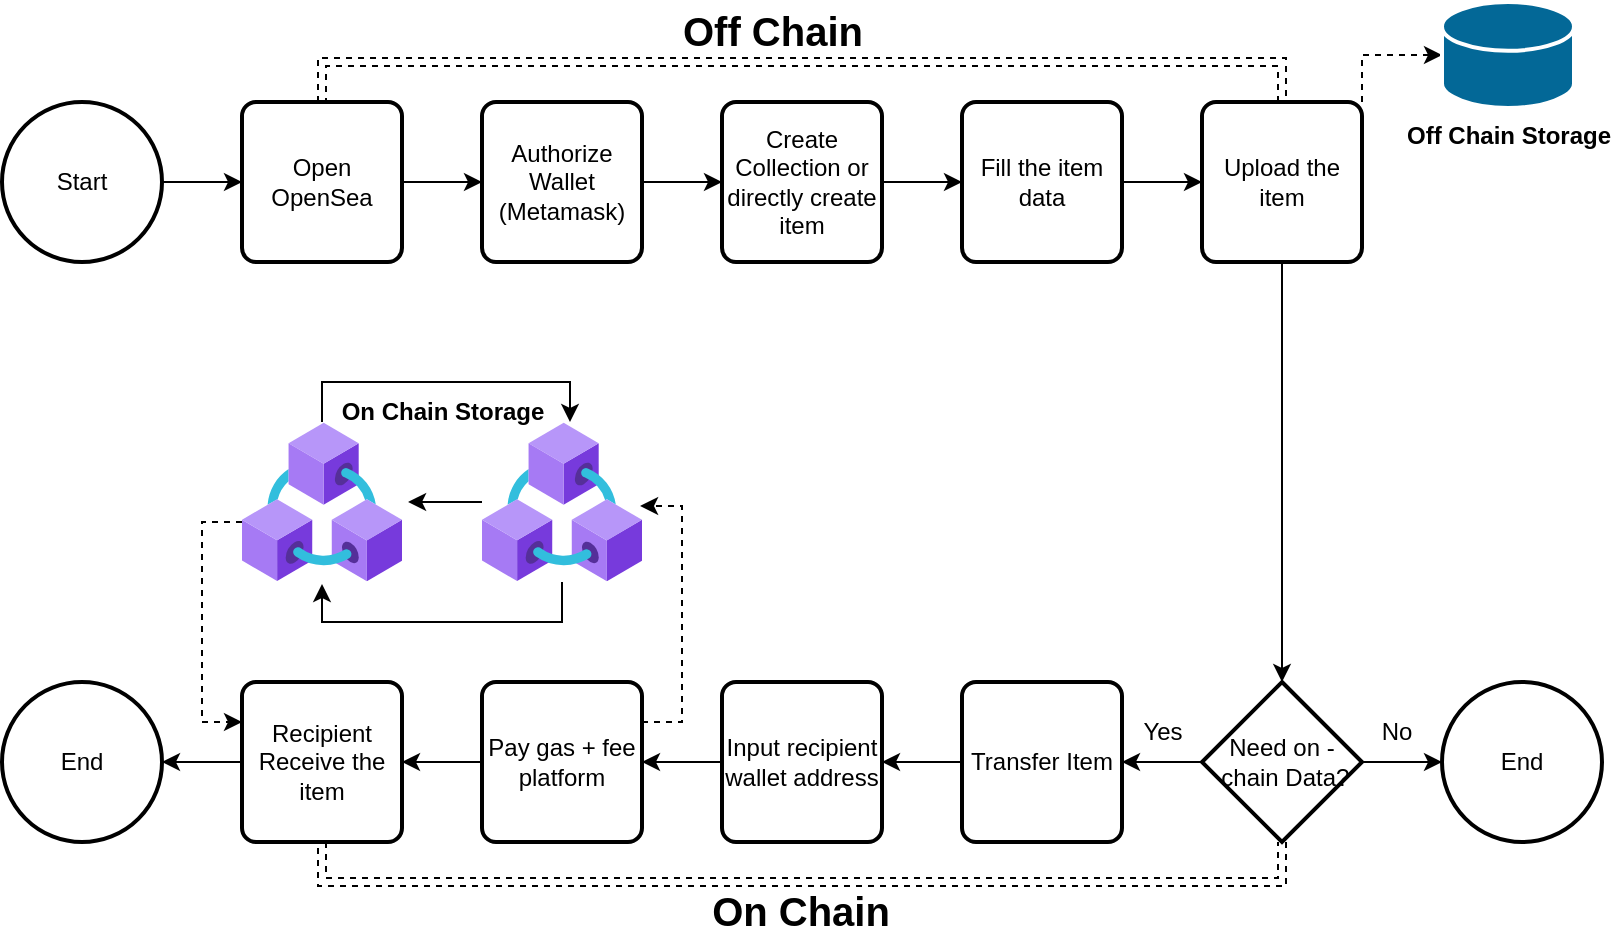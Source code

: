 <mxfile version="20.7.2" type="github">
  <diagram id="FpP51rt_VTiQ8rhDy_tV" name="Page-1">
    <mxGraphModel dx="880" dy="444" grid="1" gridSize="10" guides="1" tooltips="1" connect="1" arrows="1" fold="1" page="1" pageScale="1" pageWidth="850" pageHeight="1100" math="0" shadow="0">
      <root>
        <mxCell id="0" />
        <mxCell id="1" parent="0" />
        <mxCell id="QDiysfprYz3dqXC4Jzmk-6" style="edgeStyle=orthogonalEdgeStyle;rounded=0;orthogonalLoop=1;jettySize=auto;html=1;exitX=1;exitY=0.5;exitDx=0;exitDy=0;exitPerimeter=0;entryX=0;entryY=0.5;entryDx=0;entryDy=0;" parent="1" source="QDiysfprYz3dqXC4Jzmk-1" target="QDiysfprYz3dqXC4Jzmk-2" edge="1">
          <mxGeometry relative="1" as="geometry" />
        </mxCell>
        <mxCell id="QDiysfprYz3dqXC4Jzmk-1" value="Start" style="strokeWidth=2;html=1;shape=mxgraph.flowchart.start_2;whiteSpace=wrap;" parent="1" vertex="1">
          <mxGeometry x="40" y="120" width="80" height="80" as="geometry" />
        </mxCell>
        <mxCell id="QDiysfprYz3dqXC4Jzmk-7" style="edgeStyle=orthogonalEdgeStyle;rounded=0;orthogonalLoop=1;jettySize=auto;html=1;exitX=1;exitY=0.5;exitDx=0;exitDy=0;entryX=0;entryY=0.5;entryDx=0;entryDy=0;" parent="1" source="QDiysfprYz3dqXC4Jzmk-2" target="QDiysfprYz3dqXC4Jzmk-3" edge="1">
          <mxGeometry relative="1" as="geometry" />
        </mxCell>
        <mxCell id="QDiysfprYz3dqXC4Jzmk-13" style="edgeStyle=orthogonalEdgeStyle;rounded=0;orthogonalLoop=1;jettySize=auto;html=1;exitX=0.5;exitY=0;exitDx=0;exitDy=0;entryX=0.5;entryY=0;entryDx=0;entryDy=0;shape=link;dashed=1;" parent="1" source="QDiysfprYz3dqXC4Jzmk-2" target="QDiysfprYz3dqXC4Jzmk-10" edge="1">
          <mxGeometry relative="1" as="geometry" />
        </mxCell>
        <mxCell id="QDiysfprYz3dqXC4Jzmk-14" value="&lt;b&gt;Off Chain&lt;/b&gt;" style="edgeLabel;html=1;align=center;verticalAlign=middle;resizable=0;points=[];fontSize=20;" parent="QDiysfprYz3dqXC4Jzmk-13" vertex="1" connectable="0">
          <mxGeometry x="0.119" y="4" relative="1" as="geometry">
            <mxPoint x="-46" y="-12" as="offset" />
          </mxGeometry>
        </mxCell>
        <mxCell id="QDiysfprYz3dqXC4Jzmk-2" value="Open OpenSea" style="rounded=1;whiteSpace=wrap;html=1;absoluteArcSize=1;arcSize=14;strokeWidth=2;" parent="1" vertex="1">
          <mxGeometry x="160" y="120" width="80" height="80" as="geometry" />
        </mxCell>
        <mxCell id="QDiysfprYz3dqXC4Jzmk-8" style="edgeStyle=orthogonalEdgeStyle;rounded=0;orthogonalLoop=1;jettySize=auto;html=1;exitX=1;exitY=0.5;exitDx=0;exitDy=0;entryX=0;entryY=0.5;entryDx=0;entryDy=0;" parent="1" source="QDiysfprYz3dqXC4Jzmk-3" target="QDiysfprYz3dqXC4Jzmk-4" edge="1">
          <mxGeometry relative="1" as="geometry" />
        </mxCell>
        <mxCell id="QDiysfprYz3dqXC4Jzmk-3" value="Authorize Wallet (Metamask)" style="rounded=1;whiteSpace=wrap;html=1;absoluteArcSize=1;arcSize=14;strokeWidth=2;" parent="1" vertex="1">
          <mxGeometry x="280" y="120" width="80" height="80" as="geometry" />
        </mxCell>
        <mxCell id="QDiysfprYz3dqXC4Jzmk-9" style="edgeStyle=orthogonalEdgeStyle;rounded=0;orthogonalLoop=1;jettySize=auto;html=1;exitX=1;exitY=0.5;exitDx=0;exitDy=0;entryX=0;entryY=0.5;entryDx=0;entryDy=0;" parent="1" source="QDiysfprYz3dqXC4Jzmk-4" target="QDiysfprYz3dqXC4Jzmk-5" edge="1">
          <mxGeometry relative="1" as="geometry" />
        </mxCell>
        <mxCell id="QDiysfprYz3dqXC4Jzmk-4" value="Create Collection or directly create item" style="rounded=1;whiteSpace=wrap;html=1;absoluteArcSize=1;arcSize=14;strokeWidth=2;" parent="1" vertex="1">
          <mxGeometry x="400" y="120" width="80" height="80" as="geometry" />
        </mxCell>
        <mxCell id="QDiysfprYz3dqXC4Jzmk-11" style="edgeStyle=orthogonalEdgeStyle;rounded=0;orthogonalLoop=1;jettySize=auto;html=1;exitX=1;exitY=0.5;exitDx=0;exitDy=0;entryX=0;entryY=0.5;entryDx=0;entryDy=0;" parent="1" source="QDiysfprYz3dqXC4Jzmk-5" target="QDiysfprYz3dqXC4Jzmk-10" edge="1">
          <mxGeometry relative="1" as="geometry" />
        </mxCell>
        <mxCell id="QDiysfprYz3dqXC4Jzmk-5" value="Fill the item data" style="rounded=1;whiteSpace=wrap;html=1;absoluteArcSize=1;arcSize=14;strokeWidth=2;" parent="1" vertex="1">
          <mxGeometry x="520" y="120" width="80" height="80" as="geometry" />
        </mxCell>
        <mxCell id="209cxdfLH1tyCp9miSDy-6" style="edgeStyle=orthogonalEdgeStyle;rounded=0;orthogonalLoop=1;jettySize=auto;html=1;exitX=1;exitY=0;exitDx=0;exitDy=0;entryX=0;entryY=0.5;entryDx=0;entryDy=0;entryPerimeter=0;dashed=1;" edge="1" parent="1" source="QDiysfprYz3dqXC4Jzmk-10" target="209cxdfLH1tyCp9miSDy-5">
          <mxGeometry relative="1" as="geometry" />
        </mxCell>
        <mxCell id="209cxdfLH1tyCp9miSDy-9" style="edgeStyle=orthogonalEdgeStyle;rounded=0;orthogonalLoop=1;jettySize=auto;html=1;exitX=0.5;exitY=1;exitDx=0;exitDy=0;entryX=0.5;entryY=0;entryDx=0;entryDy=0;entryPerimeter=0;" edge="1" parent="1" source="QDiysfprYz3dqXC4Jzmk-10" target="QDiysfprYz3dqXC4Jzmk-17">
          <mxGeometry relative="1" as="geometry" />
        </mxCell>
        <mxCell id="QDiysfprYz3dqXC4Jzmk-10" value="Upload the item" style="rounded=1;whiteSpace=wrap;html=1;absoluteArcSize=1;arcSize=14;strokeWidth=2;" parent="1" vertex="1">
          <mxGeometry x="640" y="120" width="80" height="80" as="geometry" />
        </mxCell>
        <mxCell id="QDiysfprYz3dqXC4Jzmk-21" style="edgeStyle=orthogonalEdgeStyle;rounded=0;orthogonalLoop=1;jettySize=auto;html=1;exitX=1;exitY=0.5;exitDx=0;exitDy=0;exitPerimeter=0;fontSize=12;" parent="1" source="QDiysfprYz3dqXC4Jzmk-17" target="QDiysfprYz3dqXC4Jzmk-19" edge="1">
          <mxGeometry relative="1" as="geometry">
            <Array as="points">
              <mxPoint x="730" y="450" />
              <mxPoint x="730" y="450" />
            </Array>
          </mxGeometry>
        </mxCell>
        <mxCell id="QDiysfprYz3dqXC4Jzmk-23" style="edgeStyle=orthogonalEdgeStyle;rounded=0;orthogonalLoop=1;jettySize=auto;html=1;exitX=0;exitY=0.5;exitDx=0;exitDy=0;exitPerimeter=0;entryX=1;entryY=0.5;entryDx=0;entryDy=0;fontSize=12;" parent="1" source="QDiysfprYz3dqXC4Jzmk-17" target="QDiysfprYz3dqXC4Jzmk-22" edge="1">
          <mxGeometry relative="1" as="geometry" />
        </mxCell>
        <mxCell id="209cxdfLH1tyCp9miSDy-19" style="edgeStyle=orthogonalEdgeStyle;rounded=0;orthogonalLoop=1;jettySize=auto;html=1;exitX=0.5;exitY=1;exitDx=0;exitDy=0;exitPerimeter=0;entryX=0.5;entryY=1;entryDx=0;entryDy=0;dashed=1;shape=link;" edge="1" parent="1" source="QDiysfprYz3dqXC4Jzmk-17" target="209cxdfLH1tyCp9miSDy-2">
          <mxGeometry relative="1" as="geometry" />
        </mxCell>
        <mxCell id="QDiysfprYz3dqXC4Jzmk-17" value="&lt;p style=&quot;line-height: 120%;&quot;&gt;&lt;font style=&quot;font-size: 12px;&quot;&gt;Need&amp;nbsp;&lt;/font&gt;&lt;font style=&quot;background-color: initial; font-size: 12px;&quot;&gt;on -&amp;nbsp;&lt;/font&gt;&lt;span style=&quot;background-color: initial;&quot;&gt;chain Data?&lt;/span&gt;&lt;/p&gt;" style="strokeWidth=2;html=1;shape=mxgraph.flowchart.decision;whiteSpace=wrap;fontSize=12;" parent="1" vertex="1">
          <mxGeometry x="640" y="410" width="80" height="80" as="geometry" />
        </mxCell>
        <mxCell id="QDiysfprYz3dqXC4Jzmk-19" value="End" style="strokeWidth=2;html=1;shape=mxgraph.flowchart.start_2;whiteSpace=wrap;" parent="1" vertex="1">
          <mxGeometry x="760" y="410" width="80" height="80" as="geometry" />
        </mxCell>
        <mxCell id="QDiysfprYz3dqXC4Jzmk-27" style="edgeStyle=orthogonalEdgeStyle;rounded=0;orthogonalLoop=1;jettySize=auto;html=1;exitX=0;exitY=0.5;exitDx=0;exitDy=0;entryX=1;entryY=0.5;entryDx=0;entryDy=0;fontSize=12;" parent="1" source="QDiysfprYz3dqXC4Jzmk-22" target="QDiysfprYz3dqXC4Jzmk-26" edge="1">
          <mxGeometry relative="1" as="geometry" />
        </mxCell>
        <mxCell id="QDiysfprYz3dqXC4Jzmk-22" value="Transfer Item" style="rounded=1;whiteSpace=wrap;html=1;absoluteArcSize=1;arcSize=14;strokeWidth=2;" parent="1" vertex="1">
          <mxGeometry x="520" y="410" width="80" height="80" as="geometry" />
        </mxCell>
        <mxCell id="QDiysfprYz3dqXC4Jzmk-24" value="No" style="text;html=1;align=center;verticalAlign=middle;resizable=0;points=[];autosize=1;strokeColor=none;fillColor=none;fontSize=12;" parent="1" vertex="1">
          <mxGeometry x="717" y="420" width="40" height="30" as="geometry" />
        </mxCell>
        <mxCell id="QDiysfprYz3dqXC4Jzmk-25" value="Yes" style="text;html=1;align=center;verticalAlign=middle;resizable=0;points=[];autosize=1;strokeColor=none;fillColor=none;fontSize=12;" parent="1" vertex="1">
          <mxGeometry x="600" y="420" width="40" height="30" as="geometry" />
        </mxCell>
        <mxCell id="QDiysfprYz3dqXC4Jzmk-29" style="edgeStyle=orthogonalEdgeStyle;rounded=0;orthogonalLoop=1;jettySize=auto;html=1;exitX=0;exitY=0.5;exitDx=0;exitDy=0;entryX=1;entryY=0.5;entryDx=0;entryDy=0;fontSize=12;" parent="1" source="QDiysfprYz3dqXC4Jzmk-26" target="QDiysfprYz3dqXC4Jzmk-28" edge="1">
          <mxGeometry relative="1" as="geometry" />
        </mxCell>
        <mxCell id="QDiysfprYz3dqXC4Jzmk-26" value="Input recipient wallet address" style="rounded=1;whiteSpace=wrap;html=1;absoluteArcSize=1;arcSize=14;strokeWidth=2;" parent="1" vertex="1">
          <mxGeometry x="400" y="410" width="80" height="80" as="geometry" />
        </mxCell>
        <mxCell id="209cxdfLH1tyCp9miSDy-3" style="edgeStyle=orthogonalEdgeStyle;rounded=0;orthogonalLoop=1;jettySize=auto;html=1;exitX=0;exitY=0.5;exitDx=0;exitDy=0;" edge="1" parent="1" source="QDiysfprYz3dqXC4Jzmk-28" target="209cxdfLH1tyCp9miSDy-2">
          <mxGeometry relative="1" as="geometry" />
        </mxCell>
        <mxCell id="209cxdfLH1tyCp9miSDy-15" style="edgeStyle=orthogonalEdgeStyle;rounded=0;orthogonalLoop=1;jettySize=auto;html=1;exitX=1;exitY=0.25;exitDx=0;exitDy=0;entryX=0.988;entryY=0.525;entryDx=0;entryDy=0;entryPerimeter=0;dashed=1;" edge="1" parent="1" source="QDiysfprYz3dqXC4Jzmk-28" target="209cxdfLH1tyCp9miSDy-7">
          <mxGeometry relative="1" as="geometry" />
        </mxCell>
        <mxCell id="QDiysfprYz3dqXC4Jzmk-28" value="Pay gas + fee platform" style="rounded=1;whiteSpace=wrap;html=1;absoluteArcSize=1;arcSize=14;strokeWidth=2;" parent="1" vertex="1">
          <mxGeometry x="280" y="410" width="80" height="80" as="geometry" />
        </mxCell>
        <mxCell id="QDiysfprYz3dqXC4Jzmk-30" value="End" style="strokeWidth=2;html=1;shape=mxgraph.flowchart.start_2;whiteSpace=wrap;" parent="1" vertex="1">
          <mxGeometry x="40" y="410" width="80" height="80" as="geometry" />
        </mxCell>
        <mxCell id="QDiysfprYz3dqXC4Jzmk-33" value="&lt;b&gt;On Chain&lt;/b&gt;" style="edgeLabel;html=1;align=center;verticalAlign=middle;resizable=0;points=[];fontSize=20;" parent="1" vertex="1" connectable="0">
          <mxGeometry x="450.0" y="520.997" as="geometry">
            <mxPoint x="-11" y="3" as="offset" />
          </mxGeometry>
        </mxCell>
        <mxCell id="209cxdfLH1tyCp9miSDy-4" style="edgeStyle=orthogonalEdgeStyle;rounded=0;orthogonalLoop=1;jettySize=auto;html=1;exitX=0;exitY=0.5;exitDx=0;exitDy=0;entryX=1;entryY=0.5;entryDx=0;entryDy=0;entryPerimeter=0;" edge="1" parent="1" source="209cxdfLH1tyCp9miSDy-2" target="QDiysfprYz3dqXC4Jzmk-30">
          <mxGeometry relative="1" as="geometry" />
        </mxCell>
        <mxCell id="209cxdfLH1tyCp9miSDy-2" value="Recipient Receive the item" style="rounded=1;whiteSpace=wrap;html=1;absoluteArcSize=1;arcSize=14;strokeWidth=2;" vertex="1" parent="1">
          <mxGeometry x="160" y="410" width="80" height="80" as="geometry" />
        </mxCell>
        <mxCell id="209cxdfLH1tyCp9miSDy-5" value="&lt;b&gt;Off Chain Storage&lt;/b&gt;" style="shape=mxgraph.cisco.storage.relational_database;sketch=0;html=1;pointerEvents=1;dashed=0;fillColor=#036897;strokeColor=#ffffff;strokeWidth=2;verticalLabelPosition=bottom;verticalAlign=top;align=center;outlineConnect=0;" vertex="1" parent="1">
          <mxGeometry x="760" y="70" width="66" height="53" as="geometry" />
        </mxCell>
        <mxCell id="209cxdfLH1tyCp9miSDy-10" style="edgeStyle=orthogonalEdgeStyle;rounded=0;orthogonalLoop=1;jettySize=auto;html=1;entryX=1.038;entryY=0.5;entryDx=0;entryDy=0;entryPerimeter=0;" edge="1" parent="1" source="209cxdfLH1tyCp9miSDy-7" target="209cxdfLH1tyCp9miSDy-8">
          <mxGeometry relative="1" as="geometry" />
        </mxCell>
        <mxCell id="209cxdfLH1tyCp9miSDy-13" style="edgeStyle=orthogonalEdgeStyle;rounded=0;orthogonalLoop=1;jettySize=auto;html=1;entryX=0.5;entryY=1.013;entryDx=0;entryDy=0;entryPerimeter=0;" edge="1" parent="1" source="209cxdfLH1tyCp9miSDy-7" target="209cxdfLH1tyCp9miSDy-8">
          <mxGeometry relative="1" as="geometry">
            <Array as="points">
              <mxPoint x="320" y="380" />
              <mxPoint x="200" y="380" />
            </Array>
          </mxGeometry>
        </mxCell>
        <mxCell id="209cxdfLH1tyCp9miSDy-7" value="" style="aspect=fixed;html=1;points=[];align=center;image;fontSize=12;image=img/lib/azure2/blockchain/Azure_Blockchain_Service.svg;" vertex="1" parent="1">
          <mxGeometry x="280" y="280" width="80" height="80" as="geometry" />
        </mxCell>
        <mxCell id="209cxdfLH1tyCp9miSDy-14" style="edgeStyle=orthogonalEdgeStyle;rounded=0;orthogonalLoop=1;jettySize=auto;html=1;entryX=0.55;entryY=0;entryDx=0;entryDy=0;entryPerimeter=0;" edge="1" parent="1" source="209cxdfLH1tyCp9miSDy-8" target="209cxdfLH1tyCp9miSDy-7">
          <mxGeometry relative="1" as="geometry">
            <Array as="points">
              <mxPoint x="200" y="260" />
              <mxPoint x="324" y="260" />
            </Array>
          </mxGeometry>
        </mxCell>
        <mxCell id="209cxdfLH1tyCp9miSDy-17" style="edgeStyle=orthogonalEdgeStyle;rounded=0;orthogonalLoop=1;jettySize=auto;html=1;entryX=0;entryY=0.25;entryDx=0;entryDy=0;dashed=1;" edge="1" parent="1" source="209cxdfLH1tyCp9miSDy-8" target="209cxdfLH1tyCp9miSDy-2">
          <mxGeometry relative="1" as="geometry">
            <Array as="points">
              <mxPoint x="140" y="330" />
              <mxPoint x="140" y="430" />
            </Array>
          </mxGeometry>
        </mxCell>
        <mxCell id="209cxdfLH1tyCp9miSDy-8" value="" style="aspect=fixed;html=1;points=[];align=center;image;fontSize=12;image=img/lib/azure2/blockchain/Azure_Blockchain_Service.svg;" vertex="1" parent="1">
          <mxGeometry x="160" y="280" width="80" height="80" as="geometry" />
        </mxCell>
        <mxCell id="209cxdfLH1tyCp9miSDy-18" value="&lt;b&gt;On Chain Storage&lt;/b&gt;" style="text;html=1;align=center;verticalAlign=middle;resizable=0;points=[];autosize=1;strokeColor=none;fillColor=none;" vertex="1" parent="1">
          <mxGeometry x="200" y="260" width="120" height="30" as="geometry" />
        </mxCell>
      </root>
    </mxGraphModel>
  </diagram>
</mxfile>
